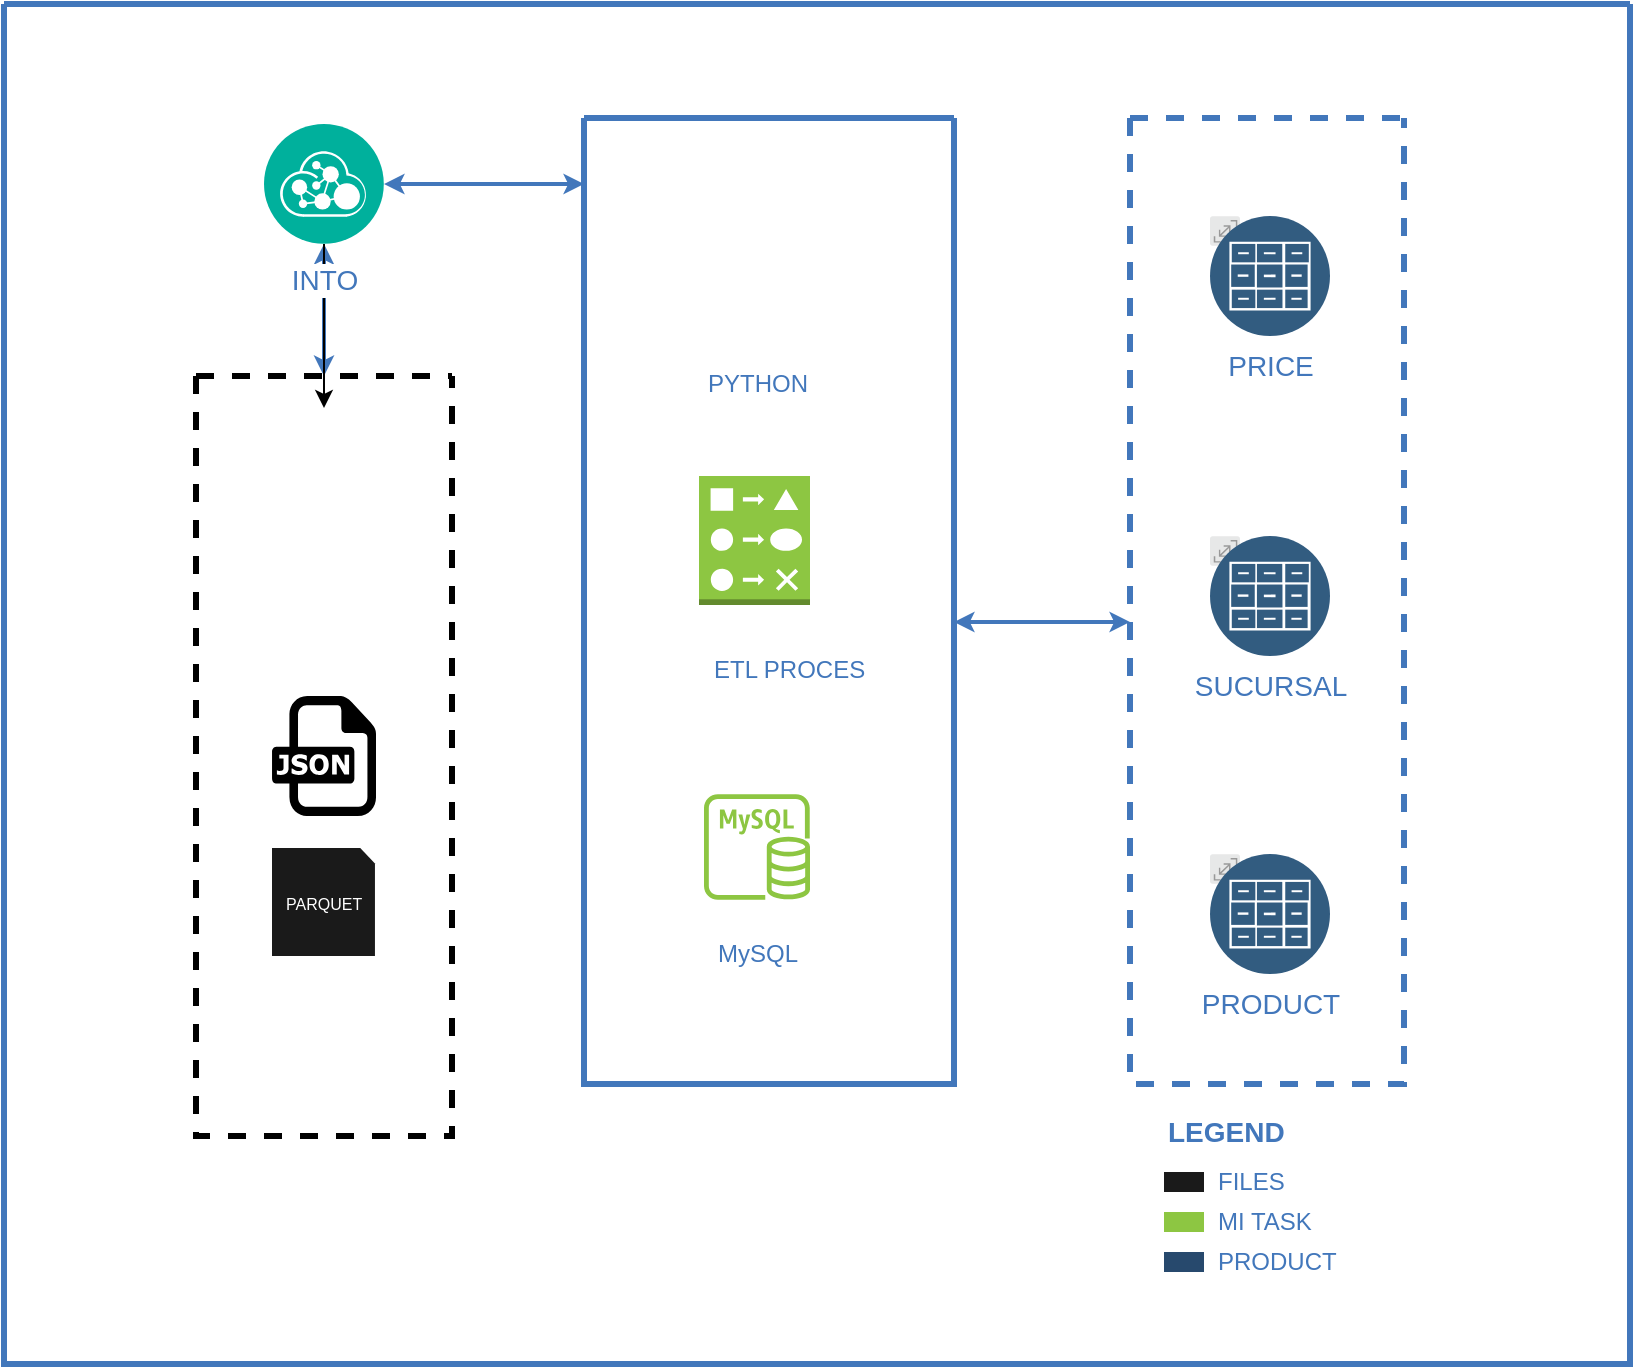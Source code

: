 <mxfile version="20.5.1" type="github">
  <diagram id="0d7cefc2-ccd6-e077-73ed-a8e48b0cddf6" name="Page-1">
    <mxGraphModel dx="1422" dy="737" grid="1" gridSize="10" guides="1" tooltips="1" connect="1" arrows="1" fold="1" page="1" pageScale="1" pageWidth="1169" pageHeight="827" background="none" math="0" shadow="0">
      <root>
        <mxCell id="0" />
        <mxCell id="1" parent="0" />
        <mxCell id="2" value="" style="swimlane;shadow=0;strokeColor=#4277BB;fillColor=#ffffff;fontColor=#4277BB;align=right;startSize=0;collapsible=0;strokeWidth=3;" parent="1" vertex="1">
          <mxGeometry x="190" y="74" width="813" height="680" as="geometry" />
        </mxCell>
        <mxCell id="103" style="edgeStyle=elbowEdgeStyle;rounded=0;elbow=vertical;html=1;labelBackgroundColor=#ffffff;startArrow=classic;startFill=1;startSize=4;endArrow=classic;endFill=1;endSize=4;jettySize=auto;orthogonalLoop=1;strokeColor=#4277BB;strokeWidth=2;fontSize=14;fontColor=#4277BB;" parent="2" source="76" target="77" edge="1">
          <mxGeometry relative="1" as="geometry" />
        </mxCell>
        <mxCell id="106" style="edgeStyle=elbowEdgeStyle;rounded=0;elbow=vertical;html=1;entryX=0;entryY=0.522;entryPerimeter=0;labelBackgroundColor=#ffffff;startArrow=classic;startFill=1;startSize=4;endArrow=classic;endFill=1;endSize=4;jettySize=auto;orthogonalLoop=1;strokeColor=#4277BB;strokeWidth=2;fontSize=14;fontColor=#4277BB;" parent="2" source="77" target="79" edge="1">
          <mxGeometry relative="1" as="geometry" />
        </mxCell>
        <mxCell id="104" style="edgeStyle=elbowEdgeStyle;rounded=0;elbow=vertical;html=1;labelBackgroundColor=#ffffff;startArrow=classic;startFill=1;startSize=4;endArrow=classic;endFill=1;endSize=4;jettySize=auto;orthogonalLoop=1;strokeColor=#4277BB;strokeWidth=2;fontSize=14;fontColor=#4277BB;" parent="2" source="76" target="28" edge="1">
          <mxGeometry relative="1" as="geometry">
            <mxPoint x="143" y="200" as="targetPoint" />
          </mxGeometry>
        </mxCell>
        <mxCell id="6" value="FILES" style="rounded=0;html=1;shadow=0;labelBackgroundColor=none;strokeColor=none;strokeWidth=2;fillColor=#1A1A1A;gradientColor=none;fontSize=12;fontColor=#4277BB;align=left;labelPosition=right;verticalLabelPosition=middle;verticalAlign=middle;spacingLeft=5;" parent="2" vertex="1">
          <mxGeometry x="580" y="584" width="20" height="10" as="geometry" />
        </mxCell>
        <mxCell id="7" value="MI TASK" style="rounded=0;html=1;shadow=0;labelBackgroundColor=none;strokeColor=none;strokeWidth=2;fillColor=#8DC642;gradientColor=none;fontSize=12;fontColor=#4277BB;align=left;labelPosition=right;verticalLabelPosition=middle;verticalAlign=middle;spacingLeft=5;" parent="2" vertex="1">
          <mxGeometry x="580" y="604" width="20" height="10" as="geometry" />
        </mxCell>
        <mxCell id="8" value="PRODUCT" style="rounded=0;html=1;shadow=0;labelBackgroundColor=none;strokeColor=none;strokeWidth=2;fillColor=#27496D;gradientColor=none;fontSize=12;fontColor=#4277BB;align=left;labelPosition=right;verticalLabelPosition=middle;verticalAlign=middle;spacingLeft=5;" parent="2" vertex="1">
          <mxGeometry x="580" y="624" width="20" height="10" as="geometry" />
        </mxCell>
        <mxCell id="13" value="LEGEND" style="text;html=1;align=left;verticalAlign=middle;fontColor=#4277BB;shadow=0;dashed=0;strokeColor=none;fillColor=none;labelBackgroundColor=none;fontStyle=1;fontSize=14;spacingLeft=0;" parent="2" vertex="1">
          <mxGeometry x="580" y="554" width="150" height="20" as="geometry" />
        </mxCell>
        <mxCell id="y9YVJhzZgnboRioXDAms-146" value="" style="edgeStyle=orthogonalEdgeStyle;rounded=0;orthogonalLoop=1;jettySize=auto;html=1;fontSize=8;fontColor=#FFFFFF;" edge="1" parent="2" source="76" target="y9YVJhzZgnboRioXDAms-140">
          <mxGeometry relative="1" as="geometry">
            <Array as="points">
              <mxPoint x="160" y="166" />
              <mxPoint x="160" y="166" />
            </Array>
          </mxGeometry>
        </mxCell>
        <mxCell id="76" value="INTO" style="aspect=fixed;perimeter=ellipsePerimeter;html=1;align=center;shadow=0;dashed=0;image;image=img/lib/ibm/management/api_management.svg;rounded=1;labelBackgroundColor=#ffffff;strokeColor=#666666;strokeWidth=3;fillColor=#C2952D;gradientColor=none;fontSize=14;fontColor=#4277BB;spacingTop=3;" parent="2" vertex="1">
          <mxGeometry x="130" y="60" width="60" height="60" as="geometry" />
        </mxCell>
        <mxCell id="28" value="" style="swimlane;shadow=0;strokeColor=#000000;fillColor=#ffffff;fontColor=#4277BB;align=right;startSize=0;collapsible=0;strokeWidth=3;dashed=1;" parent="2" vertex="1">
          <mxGeometry x="96" y="186" width="128" height="380" as="geometry" />
        </mxCell>
        <mxCell id="y9YVJhzZgnboRioXDAms-140" value="" style="shape=image;html=1;verticalAlign=middle;verticalLabelPosition=bottom;labelBackgroundColor=none;imageAspect=0;aspect=fixed;image=https://cdn1.iconfinder.com/data/icons/bootstrap-vol-3/16/filetype-txt-128.png;shadow=0;dashed=1;strokeColor=none;fillColor=#EBC01A;align=left;fontColor=#4277BB;fontStyle=1;startSize=0;strokeWidth=2;rounded=0;gradientColor=none;spacingLeft=5;" vertex="1" parent="28">
          <mxGeometry x="37" y="16" width="54" height="54" as="geometry" />
        </mxCell>
        <mxCell id="y9YVJhzZgnboRioXDAms-141" value="" style="shape=image;html=1;verticalAlign=middle;verticalLabelPosition=bottom;labelBackgroundColor=none;imageAspect=0;aspect=fixed;image=https://cdn1.iconfinder.com/data/icons/bootstrap-vol-3/16/filetype-csv-128.png;shadow=0;dashed=1;strokeColor=none;fillColor=#EBC01A;align=left;fontColor=#4277BB;rounded=0;strokeWidth=2;gradientColor=none;spacingLeft=5;" vertex="1" parent="28">
          <mxGeometry x="36.75" y="89" width="54.5" height="54.5" as="geometry" />
        </mxCell>
        <mxCell id="y9YVJhzZgnboRioXDAms-142" value="" style="dashed=0;outlineConnect=0;html=1;align=left;labelPosition=center;verticalLabelPosition=bottom;verticalAlign=middle;shape=mxgraph.weblogos.json;shadow=0;strokeColor=none;fillColor=#EBC01A;fontColor=#4277BB;rounded=0;labelBackgroundColor=none;strokeWidth=2;gradientColor=none;spacingLeft=5;" vertex="1" parent="28">
          <mxGeometry x="38" y="160" width="52" height="60" as="geometry" />
        </mxCell>
        <mxCell id="y9YVJhzZgnboRioXDAms-143" value="&lt;font style=&quot;font-size: 8px;&quot; color=&quot;#ffffff&quot;&gt;PARQUET&lt;/font&gt;" style="whiteSpace=wrap;html=1;shape=mxgraph.basic.document;shadow=0;dashed=1;strokeColor=none;fillColor=#1A1A1A;align=left;fontColor=#4277BB;rounded=0;labelBackgroundColor=none;strokeWidth=2;gradientColor=none;spacingLeft=5;" vertex="1" parent="28">
          <mxGeometry x="38" y="236" width="52" height="54" as="geometry" />
        </mxCell>
        <mxCell id="y9YVJhzZgnboRioXDAms-145" value="" style="shape=image;html=1;verticalAlign=middle;verticalLabelPosition=bottom;labelBackgroundColor=none;imageAspect=0;aspect=fixed;image=https://cdn0.iconfinder.com/data/icons/phosphor-fill-vol-3/256/microsoft-excel-logo-fill-128.png;shadow=0;dashed=1;strokeColor=none;fillColor=#EBC01A;align=left;fontColor=#4277BB;rounded=0;strokeWidth=2;gradientColor=none;spacingLeft=5;" vertex="1" parent="28">
          <mxGeometry x="24" y="296" width="80" height="80" as="geometry" />
        </mxCell>
        <mxCell id="77" value="" style="swimlane;shadow=0;strokeColor=#4277BB;fillColor=#ffffff;fontColor=#4277BB;align=right;startSize=0;collapsible=0;strokeWidth=3;" parent="2" vertex="1">
          <mxGeometry x="290" y="57" width="185" height="483" as="geometry" />
        </mxCell>
        <mxCell id="y9YVJhzZgnboRioXDAms-106" value="PYTHON" style="shape=image;html=1;verticalAlign=middle;verticalLabelPosition=bottom;labelBackgroundColor=none;imageAspect=0;aspect=fixed;image=https://cdn2.iconfinder.com/data/icons/boxicons-logos/24/bxl-python-128.png;align=left;fillColor=#8DC642;strokeColor=none;fontColor=#4277BB;rounded=0;shadow=0;strokeWidth=2;gradientColor=none;spacingLeft=5;dashed=0;" vertex="1" parent="77">
          <mxGeometry x="55" y="20.5" width="75" height="75" as="geometry" />
        </mxCell>
        <mxCell id="y9YVJhzZgnboRioXDAms-107" value="MySQL" style="sketch=0;outlineConnect=0;fontColor=#4277BB;gradientColor=none;fillColor=#8DC642;strokeColor=none;dashed=0;verticalLabelPosition=bottom;verticalAlign=middle;align=left;html=1;fontSize=12;fontStyle=0;aspect=fixed;pointerEvents=1;shape=mxgraph.aws4.rds_mysql_instance;shadow=0;rounded=0;labelBackgroundColor=none;strokeWidth=2;spacingLeft=5;" vertex="1" parent="77">
          <mxGeometry x="60" y="338" width="53" height="53" as="geometry" />
        </mxCell>
        <mxCell id="y9YVJhzZgnboRioXDAms-139" value="ETL PROCES" style="outlineConnect=0;dashed=0;verticalLabelPosition=bottom;verticalAlign=middle;align=left;html=1;shape=mxgraph.aws3.change_set;fillColor=#8DC642;gradientColor=none;shadow=0;strokeColor=none;fontColor=#4277BB;rounded=0;labelBackgroundColor=none;strokeWidth=2;spacingLeft=5;" vertex="1" parent="77">
          <mxGeometry x="57.5" y="179" width="55.5" height="64.5" as="geometry" />
        </mxCell>
        <mxCell id="79" value="" style="swimlane;shadow=0;strokeColor=#4277BB;fillColor=#ffffff;fontColor=#4277BB;align=right;startSize=0;collapsible=0;strokeWidth=3;dashed=1;" parent="2" vertex="1">
          <mxGeometry x="563" y="57" width="137" height="483" as="geometry" />
        </mxCell>
        <mxCell id="93" value="" style="group;fontSize=14;fontColor=#4277BB;labelBackgroundColor=#ffffff;" parent="79" vertex="1" connectable="0">
          <mxGeometry x="40" y="49" width="60" height="60" as="geometry" />
        </mxCell>
        <mxCell id="94" value="" style="aspect=fixed;perimeter=ellipsePerimeter;html=1;align=center;shadow=0;dashed=0;image;image=img/lib/ibm/miscellaneous/scalable.svg;rounded=1;labelBackgroundColor=none;strokeColor=#666666;strokeWidth=3;fillColor=#C2952D;gradientColor=none;fontSize=14;fontColor=#4277BB;" parent="93" vertex="1">
          <mxGeometry width="15" height="15" as="geometry" />
        </mxCell>
        <mxCell id="95" value="PRICE" style="aspect=fixed;perimeter=ellipsePerimeter;html=1;align=center;shadow=0;dashed=0;image;image=img/lib/ibm/data/file_repository.svg;rounded=1;labelBackgroundColor=none;strokeColor=#666666;strokeWidth=3;fillColor=#C2952D;gradientColor=none;fontSize=14;fontColor=#4277BB;" parent="93" vertex="1">
          <mxGeometry width="60" height="60" as="geometry" />
        </mxCell>
        <mxCell id="96" value="" style="group;fontSize=14;fontColor=#4277BB;labelBackgroundColor=#ffffff;" parent="79" vertex="1" connectable="0">
          <mxGeometry x="40" y="209" width="60" height="60" as="geometry" />
        </mxCell>
        <mxCell id="97" value="" style="aspect=fixed;perimeter=ellipsePerimeter;html=1;align=center;shadow=0;dashed=0;image;image=img/lib/ibm/miscellaneous/scalable.svg;rounded=1;labelBackgroundColor=none;strokeColor=#666666;strokeWidth=3;fillColor=#C2952D;gradientColor=none;fontSize=14;fontColor=#4277BB;" parent="96" vertex="1">
          <mxGeometry width="15" height="15" as="geometry" />
        </mxCell>
        <mxCell id="98" value="SUCURSAL" style="aspect=fixed;perimeter=ellipsePerimeter;html=1;align=center;shadow=0;dashed=0;image;image=img/lib/ibm/data/file_repository.svg;rounded=1;labelBackgroundColor=none;strokeColor=#666666;strokeWidth=3;fillColor=#C2952D;gradientColor=none;fontSize=14;fontColor=#4277BB;" parent="96" vertex="1">
          <mxGeometry width="60" height="60" as="geometry" />
        </mxCell>
        <mxCell id="99" value="" style="group;fontSize=14;fontColor=#4277BB;labelBackgroundColor=#ffffff;" parent="79" vertex="1" connectable="0">
          <mxGeometry x="40" y="368" width="60" height="60" as="geometry" />
        </mxCell>
        <mxCell id="100" value="" style="aspect=fixed;perimeter=ellipsePerimeter;html=1;align=center;shadow=0;dashed=0;image;image=img/lib/ibm/miscellaneous/scalable.svg;rounded=1;labelBackgroundColor=none;strokeColor=#666666;strokeWidth=3;fillColor=#C2952D;gradientColor=none;fontSize=14;fontColor=#4277BB;" parent="99" vertex="1">
          <mxGeometry width="15" height="15" as="geometry" />
        </mxCell>
        <mxCell id="101" value="PRODUCT" style="aspect=fixed;perimeter=ellipsePerimeter;html=1;align=center;shadow=0;dashed=0;image;image=img/lib/ibm/data/file_repository.svg;rounded=1;labelBackgroundColor=none;strokeColor=#666666;strokeWidth=3;fillColor=#C2952D;gradientColor=none;fontSize=14;fontColor=#4277BB;" parent="99" vertex="1">
          <mxGeometry width="60" height="60" as="geometry" />
        </mxCell>
      </root>
    </mxGraphModel>
  </diagram>
</mxfile>
